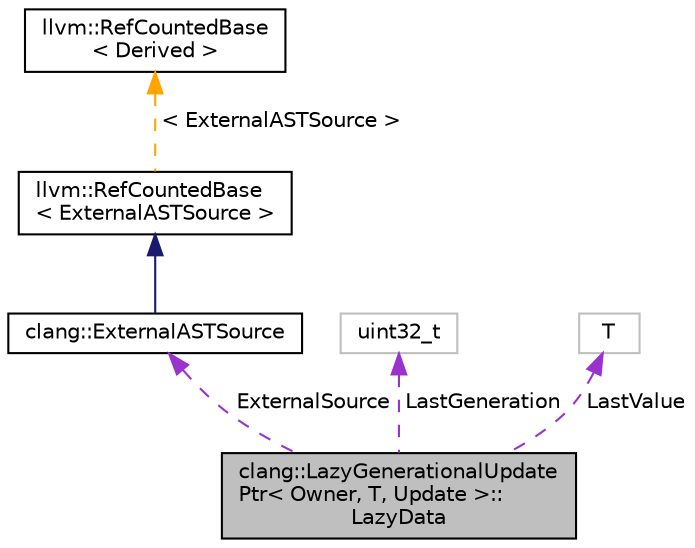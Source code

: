 digraph "clang::LazyGenerationalUpdatePtr&lt; Owner, T, Update &gt;::LazyData"
{
 // LATEX_PDF_SIZE
  bgcolor="transparent";
  edge [fontname="Helvetica",fontsize="10",labelfontname="Helvetica",labelfontsize="10"];
  node [fontname="Helvetica",fontsize="10",shape=record];
  Node1 [label="clang::LazyGenerationalUpdate\lPtr\< Owner, T, Update \>::\lLazyData",height=0.2,width=0.4,color="black", fillcolor="grey75", style="filled", fontcolor="black",tooltip="A cache of the value of this pointer, in the most recent generation in which we queried it."];
  Node2 -> Node1 [dir="back",color="darkorchid3",fontsize="10",style="dashed",label=" ExternalSource" ,fontname="Helvetica"];
  Node2 [label="clang::ExternalASTSource",height=0.2,width=0.4,color="black",URL="$classclang_1_1ExternalASTSource.html",tooltip="Abstract interface for external sources of AST nodes."];
  Node3 -> Node2 [dir="back",color="midnightblue",fontsize="10",style="solid",fontname="Helvetica"];
  Node3 [label="llvm::RefCountedBase\l\< ExternalASTSource \>",height=0.2,width=0.4,color="black",URL="$classllvm_1_1RefCountedBase.html",tooltip=" "];
  Node4 -> Node3 [dir="back",color="orange",fontsize="10",style="dashed",label=" \< ExternalASTSource \>" ,fontname="Helvetica"];
  Node4 [label="llvm::RefCountedBase\l\< Derived \>",height=0.2,width=0.4,color="black",URL="$classllvm_1_1RefCountedBase.html",tooltip=" "];
  Node5 -> Node1 [dir="back",color="darkorchid3",fontsize="10",style="dashed",label=" LastGeneration" ,fontname="Helvetica"];
  Node5 [label="uint32_t",height=0.2,width=0.4,color="grey75",tooltip=" "];
  Node6 -> Node1 [dir="back",color="darkorchid3",fontsize="10",style="dashed",label=" LastValue" ,fontname="Helvetica"];
  Node6 [label="T",height=0.2,width=0.4,color="grey75",tooltip=" "];
}

